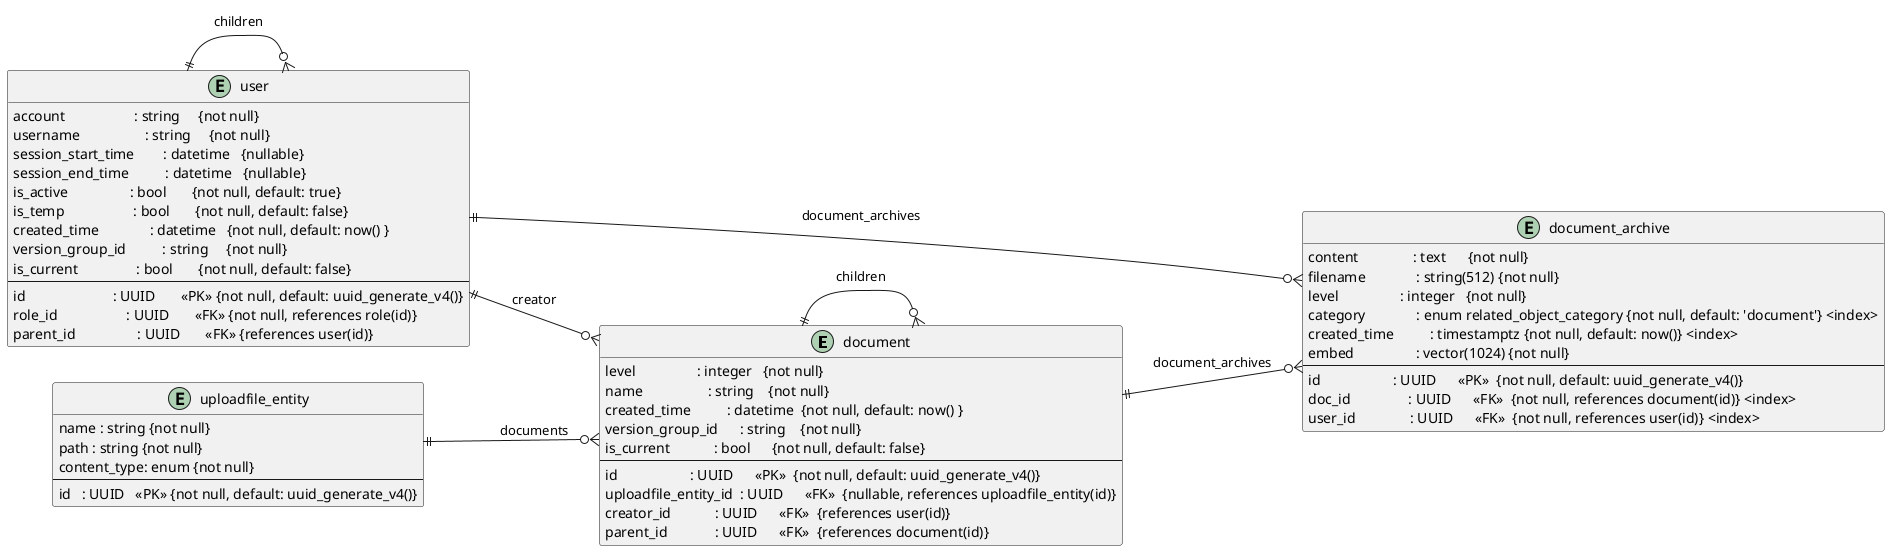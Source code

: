 @startuml
' skinparam linetype ortho
left to right direction

entity "document" as DOC {
    level                 : integer   {not null}
    name                  : string    {not null}
    created_time          : datetime  {not null, default: now() }
    version_group_id      : string    {not null}
    is_current            : bool      {not null, default: false}
    --
    id                    : UUID      <<PK>>  {not null, default: uuid_generate_v4()}
    uploadfile_entity_id  : UUID      <<FK>>  {nullable, references uploadfile_entity(id)}
    creator_id            : UUID      <<FK>>  {references user(id)}
    parent_id             : UUID      <<FK>>  {references document(id)}
}
DOC ||--o{ DOC : children

entity "uploadfile_entity" as UPE {
    name : string {not null}
    path : string {not null}
    content_type: enum {not null}
    --
    id   : UUID   <<PK>> {not null, default: uuid_generate_v4()}
}
UPE ||--o{ DOC : documents

entity "user" as USR {
    account                   : string     {not null}
    username                  : string     {not null}
    session_start_time        : datetime   {nullable}
    session_end_time          : datetime   {nullable}
    is_active                 : bool       {not null, default: true}
    is_temp                   : bool       {not null, default: false}
    created_time              : datetime   {not null, default: now() }
    version_group_id          : string     {not null}
    is_current                : bool       {not null, default: false}
    --
    id                        : UUID       <<PK>> {not null, default: uuid_generate_v4()}
    role_id                   : UUID       <<FK>> {not null, references role(id)}
    parent_id                 : UUID       <<FK>> {references user(id)}
}
USR ||--o{ USR : children
USR ||--o{ DOC : creator

entity "document_archive" as DARC {
    content               : text      {not null}
    filename              : string(512) {not null}
    level                 : integer   {not null}
    category              : enum related_object_category {not null, default: 'document'} <index>
    created_time          : timestamptz {not null, default: now()} <index>
    embed                 : vector(1024) {not null}
    --
    id                    : UUID      <<PK>>  {not null, default: uuid_generate_v4()}
    doc_id                : UUID      <<FK>>  {not null, references document(id)} <index>
    user_id               : UUID      <<FK>>  {not null, references user(id)} <index>
}

DOC  ||--o{ DARC : document_archives
USR  ||--o{ DARC : document_archives
@enduml
